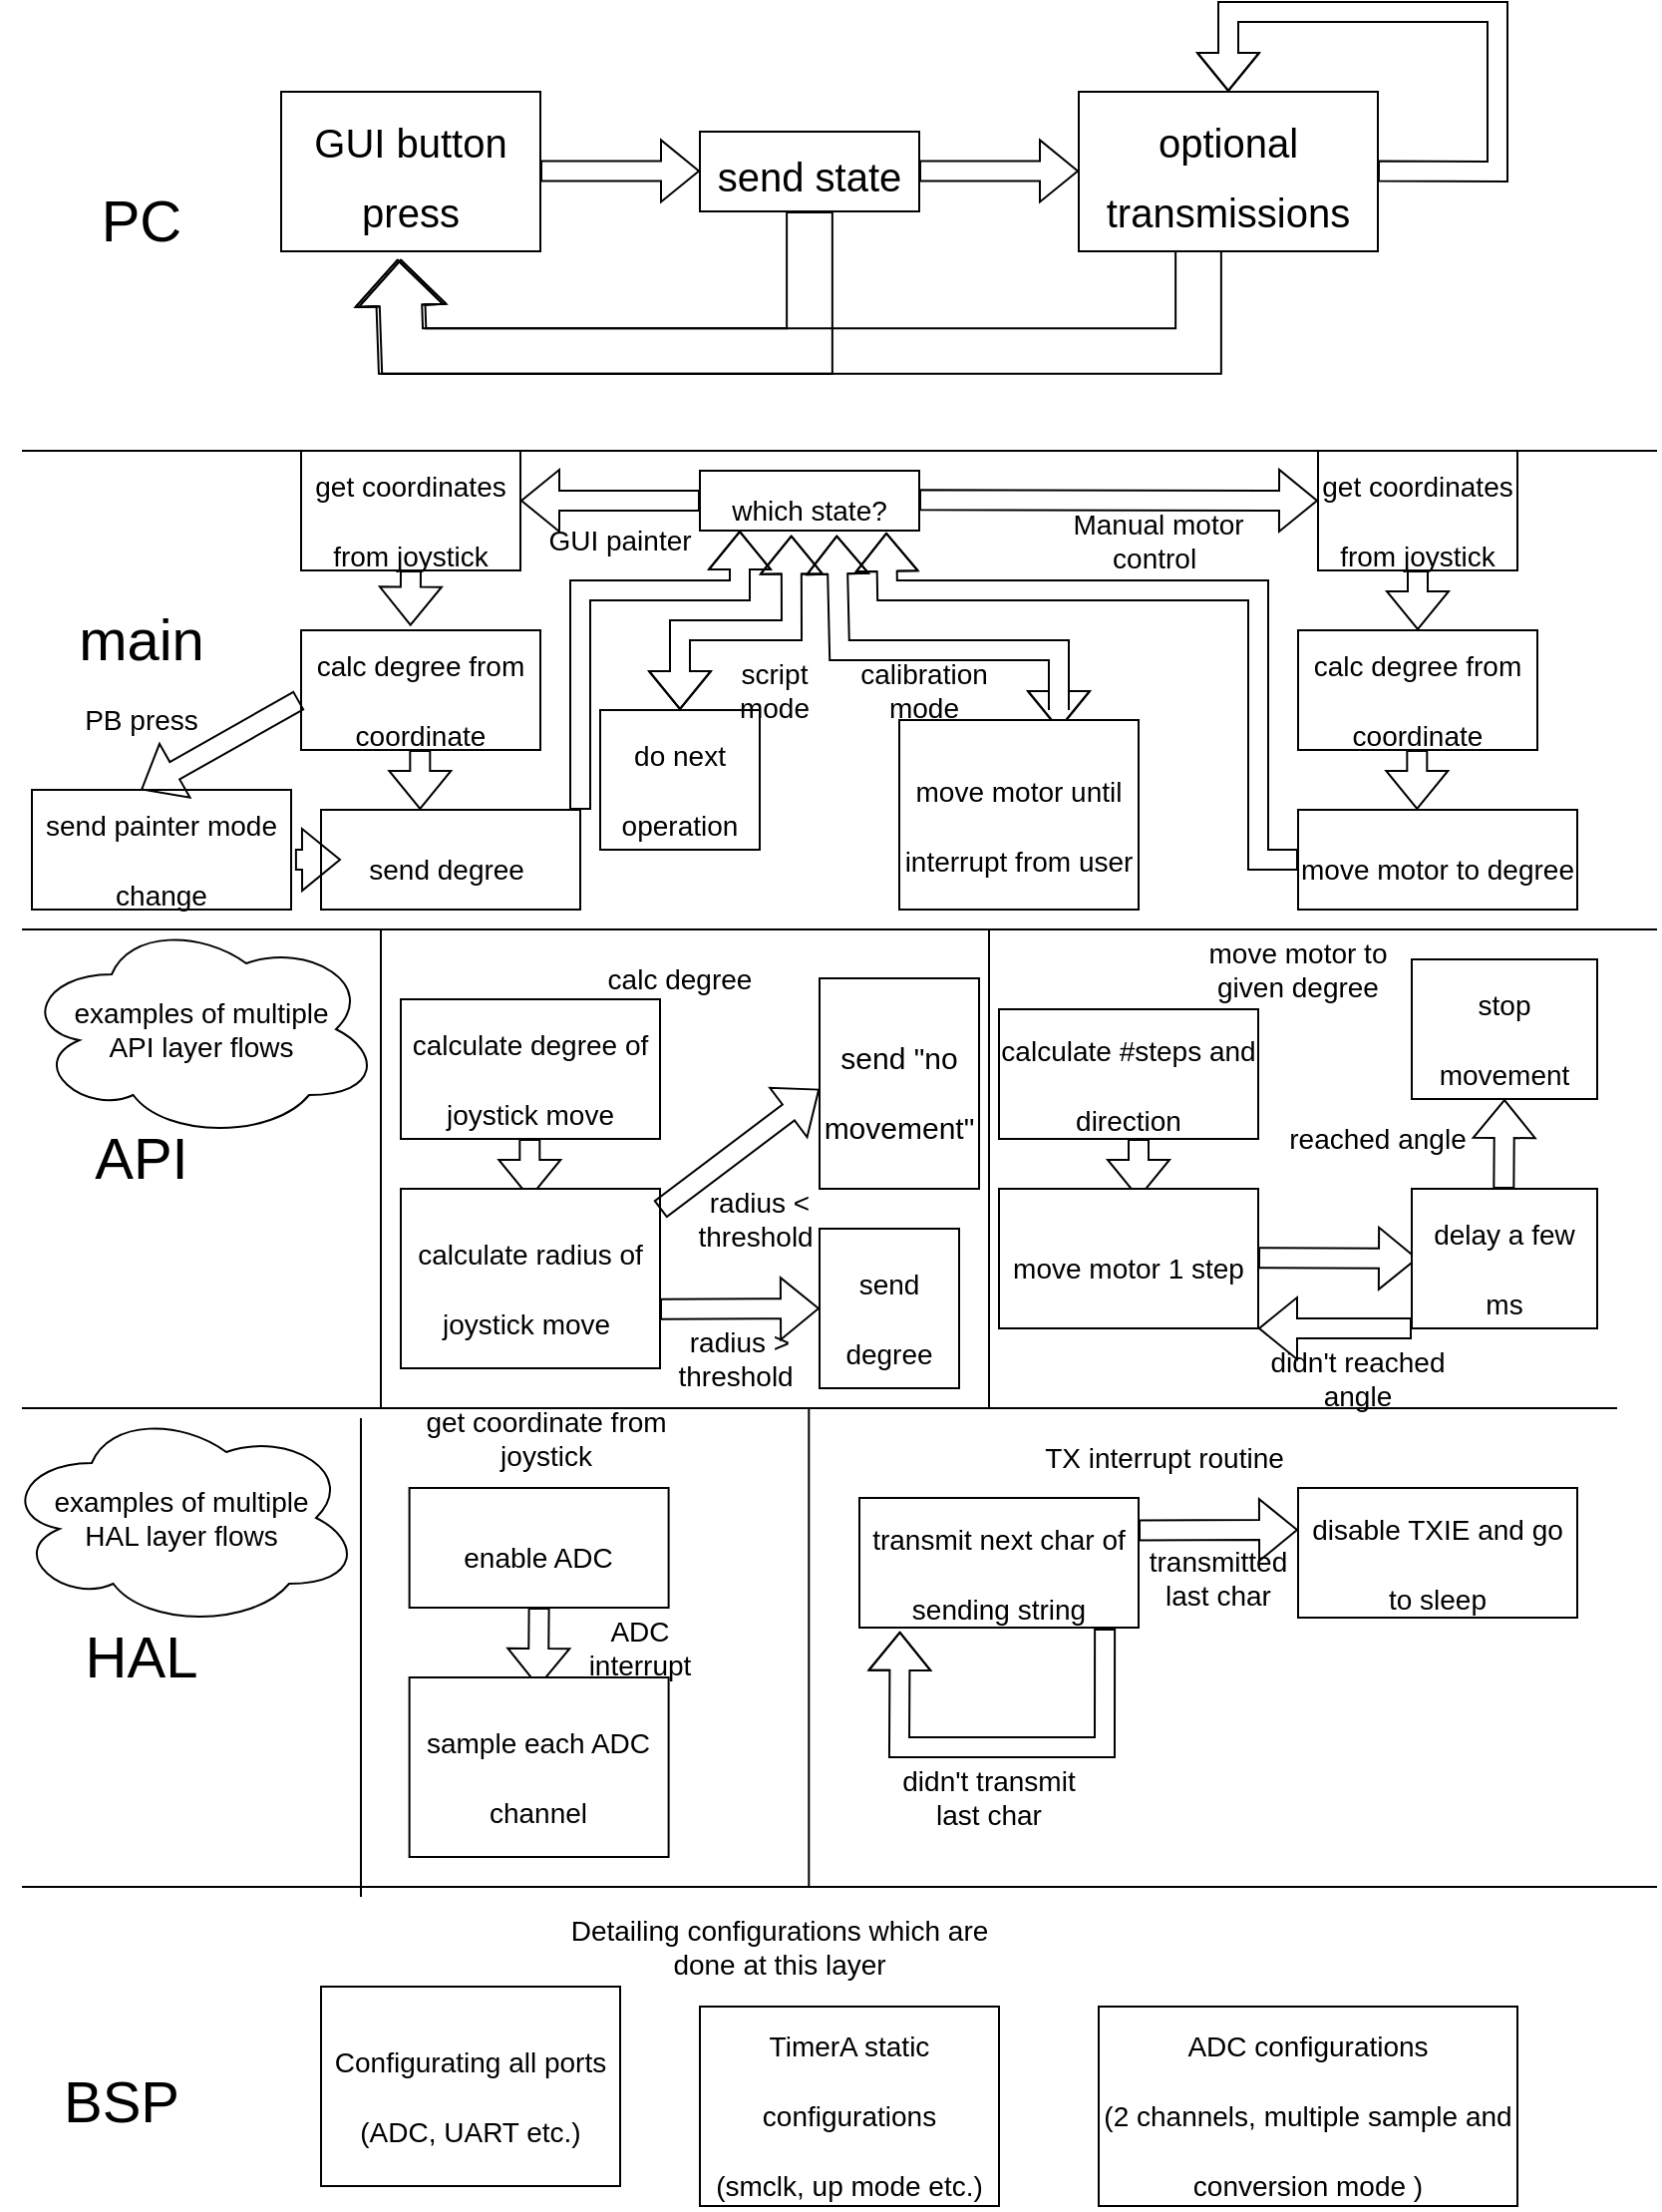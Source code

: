 <mxfile version="20.2.1" type="device"><diagram id="LksszN4ZPyr-ZVkMhCll" name="Page-1"><mxGraphModel dx="2012" dy="635" grid="1" gridSize="10" guides="1" tooltips="1" connect="1" arrows="1" fold="1" page="1" pageScale="1" pageWidth="827" pageHeight="1169" math="0" shadow="0"><root><mxCell id="0"/><mxCell id="1" parent="0"/><mxCell id="nvkWhYdJFF8Puck1VQKo-1" value="" style="endArrow=none;html=1;rounded=0;" edge="1" parent="1"><mxGeometry width="50" height="50" relative="1" as="geometry"><mxPoint y="240" as="sourcePoint"/><mxPoint x="820" y="240" as="targetPoint"/></mxGeometry></mxCell><mxCell id="nvkWhYdJFF8Puck1VQKo-2" value="" style="endArrow=none;html=1;rounded=0;" edge="1" parent="1"><mxGeometry width="50" height="50" relative="1" as="geometry"><mxPoint y="480" as="sourcePoint"/><mxPoint x="820" y="480" as="targetPoint"/></mxGeometry></mxCell><mxCell id="nvkWhYdJFF8Puck1VQKo-3" value="" style="endArrow=none;html=1;rounded=0;" edge="1" parent="1"><mxGeometry width="50" height="50" relative="1" as="geometry"><mxPoint y="720" as="sourcePoint"/><mxPoint x="800" y="720" as="targetPoint"/></mxGeometry></mxCell><mxCell id="nvkWhYdJFF8Puck1VQKo-6" value="" style="endArrow=none;html=1;rounded=0;" edge="1" parent="1"><mxGeometry width="50" height="50" relative="1" as="geometry"><mxPoint y="960" as="sourcePoint"/><mxPoint x="820" y="960" as="targetPoint"/></mxGeometry></mxCell><mxCell id="nvkWhYdJFF8Puck1VQKo-7" value="&lt;font style=&quot;font-size: 29px;&quot;&gt;PC&lt;/font&gt;" style="text;html=1;strokeColor=none;fillColor=none;align=center;verticalAlign=middle;whiteSpace=wrap;rounded=0;" vertex="1" parent="1"><mxGeometry y="80" width="120" height="90" as="geometry"/></mxCell><mxCell id="nvkWhYdJFF8Puck1VQKo-8" value="&lt;font style=&quot;font-size: 29px;&quot;&gt;main&lt;/font&gt;" style="text;html=1;strokeColor=none;fillColor=none;align=center;verticalAlign=middle;whiteSpace=wrap;rounded=0;" vertex="1" parent="1"><mxGeometry y="290" width="120" height="90" as="geometry"/></mxCell><mxCell id="nvkWhYdJFF8Puck1VQKo-9" value="&lt;font style=&quot;font-size: 29px;&quot;&gt;API&lt;/font&gt;" style="text;html=1;strokeColor=none;fillColor=none;align=center;verticalAlign=middle;whiteSpace=wrap;rounded=0;" vertex="1" parent="1"><mxGeometry y="550" width="120" height="90" as="geometry"/></mxCell><mxCell id="nvkWhYdJFF8Puck1VQKo-10" value="&lt;font style=&quot;font-size: 29px;&quot;&gt;HAL&lt;/font&gt;" style="text;html=1;strokeColor=none;fillColor=none;align=center;verticalAlign=middle;whiteSpace=wrap;rounded=0;" vertex="1" parent="1"><mxGeometry y="800" width="120" height="90" as="geometry"/></mxCell><mxCell id="nvkWhYdJFF8Puck1VQKo-11" value="&lt;font style=&quot;font-size: 29px;&quot;&gt;BSP&lt;/font&gt;" style="text;html=1;strokeColor=none;fillColor=none;align=center;verticalAlign=middle;whiteSpace=wrap;rounded=0;" vertex="1" parent="1"><mxGeometry y="1030" width="100" height="75" as="geometry"/></mxCell><mxCell id="nvkWhYdJFF8Puck1VQKo-18" value="&lt;font style=&quot;font-size: 20px;&quot;&gt;GUI button press&lt;/font&gt;" style="rounded=0;whiteSpace=wrap;html=1;fontSize=29;" vertex="1" parent="1"><mxGeometry x="130" y="60" width="130" height="80" as="geometry"/></mxCell><mxCell id="nvkWhYdJFF8Puck1VQKo-19" value="" style="shape=flexArrow;endArrow=classic;html=1;rounded=0;fontSize=20;" edge="1" parent="1"><mxGeometry width="50" height="50" relative="1" as="geometry"><mxPoint x="260" y="99.71" as="sourcePoint"/><mxPoint x="340" y="99.71" as="targetPoint"/></mxGeometry></mxCell><mxCell id="nvkWhYdJFF8Puck1VQKo-21" value="&lt;font style=&quot;font-size: 20px;&quot;&gt;send state&lt;/font&gt;" style="rounded=0;whiteSpace=wrap;html=1;fontSize=29;" vertex="1" parent="1"><mxGeometry x="340" y="80" width="110" height="40" as="geometry"/></mxCell><mxCell id="nvkWhYdJFF8Puck1VQKo-23" value="" style="shape=flexArrow;endArrow=classic;html=1;rounded=0;fontSize=20;width=22.857;endSize=7.286;exitX=0.5;exitY=1;exitDx=0;exitDy=0;entryX=0.449;entryY=1.048;entryDx=0;entryDy=0;entryPerimeter=0;" edge="1" parent="1" source="nvkWhYdJFF8Puck1VQKo-21" target="nvkWhYdJFF8Puck1VQKo-18"><mxGeometry width="50" height="50" relative="1" as="geometry"><mxPoint x="320" y="210" as="sourcePoint"/><mxPoint x="180" y="190" as="targetPoint"/><Array as="points"><mxPoint x="395" y="190"/><mxPoint x="190" y="190"/></Array></mxGeometry></mxCell><mxCell id="nvkWhYdJFF8Puck1VQKo-26" value="" style="shape=flexArrow;endArrow=classic;html=1;rounded=0;fontSize=20;width=22.857;endSize=7.286;entryX=0.449;entryY=1.048;entryDx=0;entryDy=0;entryPerimeter=0;" edge="1" parent="1"><mxGeometry width="50" height="50" relative="1" as="geometry"><mxPoint x="590" y="139" as="sourcePoint"/><mxPoint x="190" y="143.84" as="targetPoint"/><Array as="points"><mxPoint x="590" y="190"/><mxPoint x="396.63" y="190"/><mxPoint x="191.63" y="190"/></Array></mxGeometry></mxCell><mxCell id="nvkWhYdJFF8Puck1VQKo-27" value="" style="shape=flexArrow;endArrow=classic;html=1;rounded=0;fontSize=20;" edge="1" parent="1"><mxGeometry width="50" height="50" relative="1" as="geometry"><mxPoint x="450" y="99.71" as="sourcePoint"/><mxPoint x="530" y="99.71" as="targetPoint"/></mxGeometry></mxCell><mxCell id="nvkWhYdJFF8Puck1VQKo-28" value="&lt;font style=&quot;font-size: 20px;&quot;&gt;optional transmissions&lt;/font&gt;" style="rounded=0;whiteSpace=wrap;html=1;fontSize=29;" vertex="1" parent="1"><mxGeometry x="530" y="60" width="150" height="80" as="geometry"/></mxCell><mxCell id="nvkWhYdJFF8Puck1VQKo-32" value="" style="shape=flexArrow;endArrow=classic;html=1;rounded=0;fontSize=20;" edge="1" parent="1"><mxGeometry width="50" height="50" relative="1" as="geometry"><mxPoint x="680" y="99.71" as="sourcePoint"/><mxPoint x="605" y="60" as="targetPoint"/><Array as="points"><mxPoint x="740" y="100"/><mxPoint x="740" y="20"/><mxPoint x="605" y="20"/></Array></mxGeometry></mxCell><mxCell id="nvkWhYdJFF8Puck1VQKo-33" value="&lt;font style=&quot;font-size: 14px;&quot;&gt;which state?&lt;/font&gt;" style="rounded=0;whiteSpace=wrap;html=1;fontSize=29;" vertex="1" parent="1"><mxGeometry x="340" y="250" width="110" height="30" as="geometry"/></mxCell><mxCell id="nvkWhYdJFF8Puck1VQKo-34" value="" style="shape=flexArrow;endArrow=classic;html=1;rounded=0;fontSize=20;" edge="1" parent="1"><mxGeometry width="50" height="50" relative="1" as="geometry"><mxPoint x="450" y="264.66" as="sourcePoint"/><mxPoint x="650" y="265" as="targetPoint"/></mxGeometry></mxCell><mxCell id="nvkWhYdJFF8Puck1VQKo-35" value="Manual motor control&amp;nbsp;" style="text;html=1;strokeColor=none;fillColor=none;align=center;verticalAlign=middle;whiteSpace=wrap;rounded=0;fontSize=14;" vertex="1" parent="1"><mxGeometry x="520" y="270" width="100" height="30" as="geometry"/></mxCell><mxCell id="nvkWhYdJFF8Puck1VQKo-37" value="&lt;font style=&quot;font-size: 14px;&quot;&gt;get coordinates from joystick&lt;/font&gt;" style="rounded=0;whiteSpace=wrap;html=1;fontSize=29;" vertex="1" parent="1"><mxGeometry x="650" y="240" width="100" height="60" as="geometry"/></mxCell><mxCell id="nvkWhYdJFF8Puck1VQKo-39" value="" style="shape=flexArrow;endArrow=classic;html=1;rounded=0;fontSize=20;exitX=0.5;exitY=1;exitDx=0;exitDy=0;" edge="1" parent="1" source="nvkWhYdJFF8Puck1VQKo-37"><mxGeometry width="50" height="50" relative="1" as="geometry"><mxPoint x="580" y="364.66" as="sourcePoint"/><mxPoint x="700" y="330" as="targetPoint"/></mxGeometry></mxCell><mxCell id="nvkWhYdJFF8Puck1VQKo-40" value="&lt;font style=&quot;font-size: 14px;&quot;&gt;calc degree from coordinate&lt;/font&gt;" style="rounded=0;whiteSpace=wrap;html=1;fontSize=29;" vertex="1" parent="1"><mxGeometry x="640" y="330" width="120" height="60" as="geometry"/></mxCell><mxCell id="nvkWhYdJFF8Puck1VQKo-41" value="&lt;font style=&quot;font-size: 14px;&quot;&gt;move motor to degree&lt;/font&gt;" style="rounded=0;whiteSpace=wrap;html=1;fontSize=29;" vertex="1" parent="1"><mxGeometry x="640" y="420" width="140" height="50" as="geometry"/></mxCell><mxCell id="nvkWhYdJFF8Puck1VQKo-43" value="" style="shape=flexArrow;endArrow=classic;html=1;rounded=0;fontSize=20;exitX=0.5;exitY=1;exitDx=0;exitDy=0;" edge="1" parent="1"><mxGeometry width="50" height="50" relative="1" as="geometry"><mxPoint x="699.66" y="390.0" as="sourcePoint"/><mxPoint x="699.66" y="420.0" as="targetPoint"/></mxGeometry></mxCell><mxCell id="nvkWhYdJFF8Puck1VQKo-46" value="" style="shape=flexArrow;endArrow=classic;html=1;rounded=0;fontSize=20;exitX=0;exitY=0.5;exitDx=0;exitDy=0;" edge="1" parent="1" source="nvkWhYdJFF8Puck1VQKo-33"><mxGeometry width="50" height="50" relative="1" as="geometry"><mxPoint x="180" y="299.31" as="sourcePoint"/><mxPoint x="250" y="265" as="targetPoint"/></mxGeometry></mxCell><mxCell id="nvkWhYdJFF8Puck1VQKo-47" value="GUI painter" style="text;html=1;strokeColor=none;fillColor=none;align=center;verticalAlign=middle;whiteSpace=wrap;rounded=0;fontSize=14;" vertex="1" parent="1"><mxGeometry x="250" y="270" width="100" height="30" as="geometry"/></mxCell><mxCell id="nvkWhYdJFF8Puck1VQKo-49" value="&lt;font style=&quot;font-size: 14px;&quot;&gt;get coordinates from joystick&lt;/font&gt;" style="rounded=0;whiteSpace=wrap;html=1;fontSize=29;" vertex="1" parent="1"><mxGeometry x="140" y="240" width="110" height="60" as="geometry"/></mxCell><mxCell id="nvkWhYdJFF8Puck1VQKo-50" value="" style="shape=flexArrow;endArrow=classic;html=1;rounded=0;fontSize=20;exitX=0.5;exitY=1;exitDx=0;exitDy=0;entryX=0.457;entryY=-0.037;entryDx=0;entryDy=0;entryPerimeter=0;" edge="1" parent="1" source="nvkWhYdJFF8Puck1VQKo-49" target="nvkWhYdJFF8Puck1VQKo-51"><mxGeometry width="50" height="50" relative="1" as="geometry"><mxPoint x="80" y="364.66" as="sourcePoint"/><mxPoint x="200" y="330.0" as="targetPoint"/></mxGeometry></mxCell><mxCell id="nvkWhYdJFF8Puck1VQKo-51" value="&lt;font style=&quot;font-size: 14px;&quot;&gt;calc degree from coordinate&lt;/font&gt;" style="rounded=0;whiteSpace=wrap;html=1;fontSize=29;" vertex="1" parent="1"><mxGeometry x="140" y="330" width="120" height="60" as="geometry"/></mxCell><mxCell id="nvkWhYdJFF8Puck1VQKo-52" value="&lt;font style=&quot;font-size: 14px;&quot;&gt;send degree&amp;nbsp;&lt;/font&gt;" style="rounded=0;whiteSpace=wrap;html=1;fontSize=29;" vertex="1" parent="1"><mxGeometry x="150" y="420" width="130" height="50" as="geometry"/></mxCell><mxCell id="nvkWhYdJFF8Puck1VQKo-53" value="" style="shape=flexArrow;endArrow=classic;html=1;rounded=0;fontSize=20;exitX=0.5;exitY=1;exitDx=0;exitDy=0;" edge="1" parent="1"><mxGeometry width="50" height="50" relative="1" as="geometry"><mxPoint x="199.66" y="390.0" as="sourcePoint"/><mxPoint x="199.66" y="420.0" as="targetPoint"/></mxGeometry></mxCell><mxCell id="nvkWhYdJFF8Puck1VQKo-54" value="&lt;font style=&quot;font-size: 14px;&quot;&gt;send painter mode change&lt;/font&gt;" style="rounded=0;whiteSpace=wrap;html=1;fontSize=29;" vertex="1" parent="1"><mxGeometry x="5" y="410" width="130" height="60" as="geometry"/></mxCell><mxCell id="nvkWhYdJFF8Puck1VQKo-56" value="" style="shape=flexArrow;endArrow=classic;html=1;rounded=0;fontSize=20;exitX=-0.008;exitY=0.584;exitDx=0;exitDy=0;entryX=0.457;entryY=-0.037;entryDx=0;entryDy=0;entryPerimeter=0;exitPerimeter=0;" edge="1" parent="1" source="nvkWhYdJFF8Puck1VQKo-51"><mxGeometry width="50" height="50" relative="1" as="geometry"><mxPoint x="59.82" y="382.22" as="sourcePoint"/><mxPoint x="59.66" y="410" as="targetPoint"/></mxGeometry></mxCell><mxCell id="nvkWhYdJFF8Puck1VQKo-57" value="PB press" style="text;html=1;strokeColor=none;fillColor=none;align=center;verticalAlign=middle;whiteSpace=wrap;rounded=0;fontSize=14;" vertex="1" parent="1"><mxGeometry x="10" y="360" width="100" height="30" as="geometry"/></mxCell><mxCell id="nvkWhYdJFF8Puck1VQKo-58" value="" style="shape=flexArrow;endArrow=classic;html=1;rounded=0;fontSize=20;exitX=1.015;exitY=0.584;exitDx=0;exitDy=0;exitPerimeter=0;" edge="1" parent="1" source="nvkWhYdJFF8Puck1VQKo-54"><mxGeometry width="50" height="50" relative="1" as="geometry"><mxPoint x="209.66" y="400.0" as="sourcePoint"/><mxPoint x="160" y="445" as="targetPoint"/></mxGeometry></mxCell><mxCell id="nvkWhYdJFF8Puck1VQKo-59" value="" style="shape=flexArrow;endArrow=classic;html=1;rounded=0;fontSize=20;exitX=1;exitY=0;exitDx=0;exitDy=0;" edge="1" parent="1" source="nvkWhYdJFF8Puck1VQKo-52"><mxGeometry width="50" height="50" relative="1" as="geometry"><mxPoint x="370" y="400" as="sourcePoint"/><mxPoint x="360" y="280" as="targetPoint"/><Array as="points"><mxPoint x="280" y="310"/><mxPoint x="360" y="310"/></Array></mxGeometry></mxCell><mxCell id="nvkWhYdJFF8Puck1VQKo-60" value="" style="shape=flexArrow;endArrow=classic;html=1;rounded=0;fontSize=20;exitX=0;exitY=0.5;exitDx=0;exitDy=0;entryX=0.85;entryY=1.03;entryDx=0;entryDy=0;entryPerimeter=0;" edge="1" parent="1" source="nvkWhYdJFF8Puck1VQKo-41" target="nvkWhYdJFF8Puck1VQKo-33"><mxGeometry width="50" height="50" relative="1" as="geometry"><mxPoint x="414" y="374.66" as="sourcePoint"/><mxPoint x="450" y="320" as="targetPoint"/><Array as="points"><mxPoint x="620" y="445"/><mxPoint x="620" y="310"/><mxPoint x="434" y="310"/></Array></mxGeometry></mxCell><mxCell id="nvkWhYdJFF8Puck1VQKo-62" value="&lt;font style=&quot;font-size: 14px;&quot;&gt;do next operation&lt;/font&gt;" style="rounded=0;whiteSpace=wrap;html=1;fontSize=29;" vertex="1" parent="1"><mxGeometry x="290" y="370" width="80" height="70" as="geometry"/></mxCell><mxCell id="nvkWhYdJFF8Puck1VQKo-63" value="script mode" style="text;html=1;strokeColor=none;fillColor=none;align=center;verticalAlign=middle;whiteSpace=wrap;rounded=0;fontSize=14;" vertex="1" parent="1"><mxGeometry x="345" y="345" width="65" height="30" as="geometry"/></mxCell><mxCell id="nvkWhYdJFF8Puck1VQKo-67" value="" style="shape=flexArrow;endArrow=classic;startArrow=classic;html=1;rounded=0;fontSize=14;exitX=0.5;exitY=0;exitDx=0;exitDy=0;entryX=0.417;entryY=1.076;entryDx=0;entryDy=0;entryPerimeter=0;" edge="1" parent="1" source="nvkWhYdJFF8Puck1VQKo-62" target="nvkWhYdJFF8Puck1VQKo-33"><mxGeometry width="100" height="100" relative="1" as="geometry"><mxPoint x="420" y="500" as="sourcePoint"/><mxPoint x="520" y="400" as="targetPoint"/><Array as="points"><mxPoint x="330" y="330"/><mxPoint x="386" y="330"/></Array></mxGeometry></mxCell><mxCell id="nvkWhYdJFF8Puck1VQKo-69" value="" style="shape=flexArrow;endArrow=classic;startArrow=classic;html=1;rounded=0;fontSize=14;entryX=0.624;entryY=1.076;entryDx=0;entryDy=0;entryPerimeter=0;" edge="1" parent="1" target="nvkWhYdJFF8Puck1VQKo-33"><mxGeometry width="100" height="100" relative="1" as="geometry"><mxPoint x="520" y="380" as="sourcePoint"/><mxPoint x="519.87" y="322.28" as="targetPoint"/><Array as="points"><mxPoint x="520" y="370"/><mxPoint x="520" y="340"/><mxPoint x="410" y="340"/></Array></mxGeometry></mxCell><mxCell id="nvkWhYdJFF8Puck1VQKo-70" value="calibration mode" style="text;html=1;strokeColor=none;fillColor=none;align=center;verticalAlign=middle;whiteSpace=wrap;rounded=0;fontSize=14;" vertex="1" parent="1"><mxGeometry x="420" y="345" width="65" height="30" as="geometry"/></mxCell><mxCell id="nvkWhYdJFF8Puck1VQKo-71" value="&lt;font style=&quot;font-size: 14px;&quot;&gt;move motor until interrupt from user&lt;/font&gt;" style="rounded=0;whiteSpace=wrap;html=1;fontSize=29;" vertex="1" parent="1"><mxGeometry x="440" y="375" width="120" height="95" as="geometry"/></mxCell><mxCell id="nvkWhYdJFF8Puck1VQKo-73" value="examples of multiple &lt;br&gt;API layer flows" style="ellipse;shape=cloud;whiteSpace=wrap;html=1;fontSize=14;" vertex="1" parent="1"><mxGeometry y="475" width="180" height="110" as="geometry"/></mxCell><mxCell id="nvkWhYdJFF8Puck1VQKo-74" value="" style="endArrow=none;html=1;rounded=0;fontSize=14;" edge="1" parent="1"><mxGeometry width="50" height="50" relative="1" as="geometry"><mxPoint x="180" y="720" as="sourcePoint"/><mxPoint x="180" y="480" as="targetPoint"/></mxGeometry></mxCell><mxCell id="nvkWhYdJFF8Puck1VQKo-75" value="calc degree" style="text;html=1;strokeColor=none;fillColor=none;align=center;verticalAlign=middle;whiteSpace=wrap;rounded=0;fontSize=14;" vertex="1" parent="1"><mxGeometry x="290" y="490" width="80" height="30" as="geometry"/></mxCell><mxCell id="nvkWhYdJFF8Puck1VQKo-76" value="&lt;font style=&quot;font-size: 14px;&quot;&gt;calculate degree of joystick move&lt;/font&gt;" style="rounded=0;whiteSpace=wrap;html=1;fontSize=29;" vertex="1" parent="1"><mxGeometry x="190" y="515" width="130" height="70" as="geometry"/></mxCell><mxCell id="nvkWhYdJFF8Puck1VQKo-77" value="" style="shape=flexArrow;endArrow=classic;html=1;rounded=0;fontSize=20;exitX=0.5;exitY=1;exitDx=0;exitDy=0;" edge="1" parent="1"><mxGeometry width="50" height="50" relative="1" as="geometry"><mxPoint x="254.66" y="585.0" as="sourcePoint"/><mxPoint x="254.66" y="615.0" as="targetPoint"/></mxGeometry></mxCell><mxCell id="nvkWhYdJFF8Puck1VQKo-78" value="&lt;span style=&quot;font-size: 14px;&quot;&gt;calculate radius of joystick move&amp;nbsp;&lt;/span&gt;" style="rounded=0;whiteSpace=wrap;html=1;fontSize=29;" vertex="1" parent="1"><mxGeometry x="190" y="610" width="130" height="90" as="geometry"/></mxCell><mxCell id="nvkWhYdJFF8Puck1VQKo-79" value="" style="shape=flexArrow;endArrow=classic;html=1;rounded=0;fontSize=20;exitX=1.015;exitY=0.584;exitDx=0;exitDy=0;exitPerimeter=0;" edge="1" parent="1"><mxGeometry width="50" height="50" relative="1" as="geometry"><mxPoint x="320.0" y="670.35" as="sourcePoint"/><mxPoint x="400" y="670" as="targetPoint"/></mxGeometry></mxCell><mxCell id="nvkWhYdJFF8Puck1VQKo-80" value="radius &amp;gt; threshold&amp;nbsp;" style="text;html=1;strokeColor=none;fillColor=none;align=center;verticalAlign=middle;whiteSpace=wrap;rounded=0;fontSize=14;" vertex="1" parent="1"><mxGeometry x="320" y="680" width="80" height="30" as="geometry"/></mxCell><mxCell id="nvkWhYdJFF8Puck1VQKo-81" value="&lt;span style=&quot;font-size: 14px;&quot;&gt;send degree&lt;/span&gt;" style="rounded=0;whiteSpace=wrap;html=1;fontSize=29;" vertex="1" parent="1"><mxGeometry x="400" y="630" width="70" height="80" as="geometry"/></mxCell><mxCell id="nvkWhYdJFF8Puck1VQKo-83" value="" style="shape=flexArrow;endArrow=classic;html=1;rounded=0;fontSize=20;exitX=1.015;exitY=0.584;exitDx=0;exitDy=0;exitPerimeter=0;" edge="1" parent="1"><mxGeometry width="50" height="50" relative="1" as="geometry"><mxPoint x="320" y="620.35" as="sourcePoint"/><mxPoint x="400" y="560" as="targetPoint"/></mxGeometry></mxCell><mxCell id="nvkWhYdJFF8Puck1VQKo-84" value="radius &amp;lt; threshold&amp;nbsp;" style="text;html=1;strokeColor=none;fillColor=none;align=center;verticalAlign=middle;whiteSpace=wrap;rounded=0;fontSize=14;" vertex="1" parent="1"><mxGeometry x="330" y="610" width="80" height="30" as="geometry"/></mxCell><mxCell id="nvkWhYdJFF8Puck1VQKo-85" value="&lt;font style=&quot;font-size: 15px;&quot;&gt;send &quot;no movement&quot;&lt;/font&gt;" style="rounded=0;whiteSpace=wrap;html=1;fontSize=29;" vertex="1" parent="1"><mxGeometry x="400" y="504.5" width="80" height="105.5" as="geometry"/></mxCell><mxCell id="nvkWhYdJFF8Puck1VQKo-86" value="" style="endArrow=none;html=1;rounded=0;fontSize=14;" edge="1" parent="1"><mxGeometry width="50" height="50" relative="1" as="geometry"><mxPoint x="485" y="720" as="sourcePoint"/><mxPoint x="485" y="480.0" as="targetPoint"/></mxGeometry></mxCell><mxCell id="nvkWhYdJFF8Puck1VQKo-87" value="move motor to given degree" style="text;html=1;strokeColor=none;fillColor=none;align=center;verticalAlign=middle;whiteSpace=wrap;rounded=0;fontSize=14;" vertex="1" parent="1"><mxGeometry x="580" y="485" width="120" height="30" as="geometry"/></mxCell><mxCell id="nvkWhYdJFF8Puck1VQKo-88" value="&lt;font style=&quot;font-size: 14px;&quot;&gt;calculate #steps and direction&lt;/font&gt;" style="rounded=0;whiteSpace=wrap;html=1;fontSize=29;" vertex="1" parent="1"><mxGeometry x="490" y="520" width="130" height="65" as="geometry"/></mxCell><mxCell id="nvkWhYdJFF8Puck1VQKo-89" value="" style="shape=flexArrow;endArrow=classic;html=1;rounded=0;fontSize=20;exitX=0.5;exitY=1;exitDx=0;exitDy=0;" edge="1" parent="1"><mxGeometry width="50" height="50" relative="1" as="geometry"><mxPoint x="560" y="585" as="sourcePoint"/><mxPoint x="560" y="615" as="targetPoint"/></mxGeometry></mxCell><mxCell id="nvkWhYdJFF8Puck1VQKo-90" value="&lt;font style=&quot;font-size: 14px;&quot;&gt;move motor 1 step&lt;/font&gt;" style="rounded=0;whiteSpace=wrap;html=1;fontSize=29;" vertex="1" parent="1"><mxGeometry x="490" y="610" width="130" height="70" as="geometry"/></mxCell><mxCell id="nvkWhYdJFF8Puck1VQKo-91" value="" style="shape=flexArrow;endArrow=classic;html=1;rounded=0;fontSize=20;exitX=0.5;exitY=1;exitDx=0;exitDy=0;" edge="1" parent="1"><mxGeometry width="50" height="50" relative="1" as="geometry"><mxPoint x="620" y="644.66" as="sourcePoint"/><mxPoint x="700" y="645" as="targetPoint"/></mxGeometry></mxCell><mxCell id="nvkWhYdJFF8Puck1VQKo-92" value="&lt;font style=&quot;font-size: 14px;&quot;&gt;delay a few ms&lt;/font&gt;" style="rounded=0;whiteSpace=wrap;html=1;fontSize=29;" vertex="1" parent="1"><mxGeometry x="697" y="610" width="93" height="70" as="geometry"/></mxCell><mxCell id="nvkWhYdJFF8Puck1VQKo-93" value="" style="shape=flexArrow;endArrow=classic;html=1;rounded=0;fontSize=20;exitX=0.5;exitY=1;exitDx=0;exitDy=0;entryX=0.5;entryY=1;entryDx=0;entryDy=0;" edge="1" parent="1" target="nvkWhYdJFF8Puck1VQKo-94"><mxGeometry width="50" height="50" relative="1" as="geometry"><mxPoint x="743.16" y="610.0" as="sourcePoint"/><mxPoint x="743.16" y="545.34" as="targetPoint"/></mxGeometry></mxCell><mxCell id="nvkWhYdJFF8Puck1VQKo-94" value="&lt;font style=&quot;font-size: 14px;&quot;&gt;stop movement&lt;/font&gt;" style="rounded=0;whiteSpace=wrap;html=1;fontSize=29;" vertex="1" parent="1"><mxGeometry x="697" y="495" width="93" height="70" as="geometry"/></mxCell><mxCell id="nvkWhYdJFF8Puck1VQKo-95" value="" style="shape=flexArrow;endArrow=classic;html=1;rounded=0;fontSize=20;exitX=0;exitY=1;exitDx=0;exitDy=0;entryX=1;entryY=1;entryDx=0;entryDy=0;" edge="1" parent="1" source="nvkWhYdJFF8Puck1VQKo-92" target="nvkWhYdJFF8Puck1VQKo-90"><mxGeometry width="50" height="50" relative="1" as="geometry"><mxPoint x="680" y="680.0" as="sourcePoint"/><mxPoint x="760" y="680.34" as="targetPoint"/></mxGeometry></mxCell><mxCell id="nvkWhYdJFF8Puck1VQKo-96" value="didn't reached angle" style="text;html=1;strokeColor=none;fillColor=none;align=center;verticalAlign=middle;whiteSpace=wrap;rounded=0;fontSize=14;" vertex="1" parent="1"><mxGeometry x="610" y="690" width="120" height="30" as="geometry"/></mxCell><mxCell id="nvkWhYdJFF8Puck1VQKo-97" value="reached angle" style="text;html=1;strokeColor=none;fillColor=none;align=center;verticalAlign=middle;whiteSpace=wrap;rounded=0;fontSize=14;" vertex="1" parent="1"><mxGeometry x="620" y="569.5" width="120" height="30" as="geometry"/></mxCell><mxCell id="nvkWhYdJFF8Puck1VQKo-98" value="examples of multiple &lt;br&gt;HAL layer flows" style="ellipse;shape=cloud;whiteSpace=wrap;html=1;fontSize=14;" vertex="1" parent="1"><mxGeometry x="-10" y="720" width="180" height="110" as="geometry"/></mxCell><mxCell id="nvkWhYdJFF8Puck1VQKo-99" value="" style="endArrow=none;html=1;rounded=0;fontSize=14;" edge="1" parent="1"><mxGeometry width="50" height="50" relative="1" as="geometry"><mxPoint x="170" y="965" as="sourcePoint"/><mxPoint x="170" y="725.0" as="targetPoint"/></mxGeometry></mxCell><mxCell id="nvkWhYdJFF8Puck1VQKo-107" value="get coordinate from joystick" style="text;html=1;strokeColor=none;fillColor=none;align=center;verticalAlign=middle;whiteSpace=wrap;rounded=0;fontSize=14;" vertex="1" parent="1"><mxGeometry x="195.69" y="720" width="134.31" height="30" as="geometry"/></mxCell><mxCell id="nvkWhYdJFF8Puck1VQKo-108" value="&lt;span style=&quot;font-size: 14px;&quot;&gt;enable ADC&lt;/span&gt;" style="rounded=0;whiteSpace=wrap;html=1;fontSize=29;" vertex="1" parent="1"><mxGeometry x="194.31" y="760" width="130" height="60" as="geometry"/></mxCell><mxCell id="nvkWhYdJFF8Puck1VQKo-109" value="" style="shape=flexArrow;endArrow=classic;html=1;rounded=0;fontSize=20;exitX=0.5;exitY=1;exitDx=0;exitDy=0;" edge="1" parent="1" source="nvkWhYdJFF8Puck1VQKo-108"><mxGeometry width="50" height="50" relative="1" as="geometry"><mxPoint x="258.97" y="830" as="sourcePoint"/><mxPoint x="258.97" y="860" as="targetPoint"/></mxGeometry></mxCell><mxCell id="nvkWhYdJFF8Puck1VQKo-110" value="&lt;span style=&quot;font-size: 14px;&quot;&gt;sample each ADC channel&lt;/span&gt;" style="rounded=0;whiteSpace=wrap;html=1;fontSize=29;" vertex="1" parent="1"><mxGeometry x="194.31" y="855" width="130" height="90" as="geometry"/></mxCell><mxCell id="nvkWhYdJFF8Puck1VQKo-119" value="ADC interrupt" style="text;html=1;strokeColor=none;fillColor=none;align=center;verticalAlign=middle;whiteSpace=wrap;rounded=0;fontSize=14;" vertex="1" parent="1"><mxGeometry x="270" y="825" width="80" height="30" as="geometry"/></mxCell><mxCell id="nvkWhYdJFF8Puck1VQKo-121" value="" style="endArrow=none;html=1;rounded=0;fontSize=14;" edge="1" parent="1"><mxGeometry width="50" height="50" relative="1" as="geometry"><mxPoint x="394.66" y="960" as="sourcePoint"/><mxPoint x="394.66" y="720.0" as="targetPoint"/></mxGeometry></mxCell><mxCell id="nvkWhYdJFF8Puck1VQKo-122" value="TX interrupt routine" style="text;html=1;strokeColor=none;fillColor=none;align=center;verticalAlign=middle;whiteSpace=wrap;rounded=0;fontSize=14;" vertex="1" parent="1"><mxGeometry x="505.69" y="730" width="134.31" height="30" as="geometry"/></mxCell><mxCell id="nvkWhYdJFF8Puck1VQKo-123" value="&lt;span style=&quot;font-size: 14px;&quot;&gt;transmit next char of sending string&lt;/span&gt;" style="rounded=0;whiteSpace=wrap;html=1;fontSize=29;" vertex="1" parent="1"><mxGeometry x="420" y="765" width="140" height="65" as="geometry"/></mxCell><mxCell id="nvkWhYdJFF8Puck1VQKo-125" value="" style="shape=flexArrow;endArrow=classic;html=1;rounded=0;fontSize=20;exitX=1;exitY=0.25;exitDx=0;exitDy=0;" edge="1" parent="1" source="nvkWhYdJFF8Puck1VQKo-123"><mxGeometry width="50" height="50" relative="1" as="geometry"><mxPoint x="572.84" y="790" as="sourcePoint"/><mxPoint x="640" y="781" as="targetPoint"/></mxGeometry></mxCell><mxCell id="nvkWhYdJFF8Puck1VQKo-127" value="transmitted last char" style="text;html=1;strokeColor=none;fillColor=none;align=center;verticalAlign=middle;whiteSpace=wrap;rounded=0;fontSize=14;" vertex="1" parent="1"><mxGeometry x="560" y="790" width="80" height="30" as="geometry"/></mxCell><mxCell id="nvkWhYdJFF8Puck1VQKo-129" value="&lt;span style=&quot;font-size: 14px;&quot;&gt;disable TXIE and go to sleep&lt;/span&gt;" style="rounded=0;whiteSpace=wrap;html=1;fontSize=29;" vertex="1" parent="1"><mxGeometry x="640" y="760" width="140" height="65" as="geometry"/></mxCell><mxCell id="nvkWhYdJFF8Puck1VQKo-131" value="" style="shape=flexArrow;endArrow=classic;html=1;rounded=0;fontSize=20;exitX=0.879;exitY=1.008;exitDx=0;exitDy=0;exitPerimeter=0;entryX=0.145;entryY=1.03;entryDx=0;entryDy=0;entryPerimeter=0;" edge="1" parent="1" source="nvkWhYdJFF8Puck1VQKo-123" target="nvkWhYdJFF8Puck1VQKo-123"><mxGeometry width="50" height="50" relative="1" as="geometry"><mxPoint x="485" y="854.56" as="sourcePoint"/><mxPoint x="450" y="890" as="targetPoint"/><Array as="points"><mxPoint x="543" y="890"/><mxPoint x="440" y="890"/></Array></mxGeometry></mxCell><mxCell id="nvkWhYdJFF8Puck1VQKo-132" value="didn't transmit last char" style="text;html=1;strokeColor=none;fillColor=none;align=center;verticalAlign=middle;whiteSpace=wrap;rounded=0;fontSize=14;" vertex="1" parent="1"><mxGeometry x="430" y="900" width="110" height="30" as="geometry"/></mxCell><mxCell id="nvkWhYdJFF8Puck1VQKo-133" value="Detailing configurations which are done at this layer" style="text;html=1;strokeColor=none;fillColor=none;align=center;verticalAlign=middle;whiteSpace=wrap;rounded=0;fontSize=14;" vertex="1" parent="1"><mxGeometry x="270" y="970" width="220" height="40" as="geometry"/></mxCell><mxCell id="nvkWhYdJFF8Puck1VQKo-134" value="&lt;span style=&quot;font-size: 14px;&quot;&gt;Configurating all ports (ADC, UART etc.)&lt;/span&gt;" style="rounded=0;whiteSpace=wrap;html=1;fontSize=29;" vertex="1" parent="1"><mxGeometry x="150" y="1010" width="150" height="100" as="geometry"/></mxCell><mxCell id="nvkWhYdJFF8Puck1VQKo-136" value="&lt;span style=&quot;font-size: 14px;&quot;&gt;TimerA static configurations &lt;br&gt;(smclk, up mode etc.)&lt;/span&gt;" style="rounded=0;whiteSpace=wrap;html=1;fontSize=29;" vertex="1" parent="1"><mxGeometry x="340" y="1020" width="150" height="100" as="geometry"/></mxCell><mxCell id="nvkWhYdJFF8Puck1VQKo-137" value="&lt;span style=&quot;font-size: 14px;&quot;&gt;ADC configurations &lt;br&gt;(2 channels, multiple sample and conversion mode )&lt;/span&gt;" style="rounded=0;whiteSpace=wrap;html=1;fontSize=29;" vertex="1" parent="1"><mxGeometry x="540" y="1020" width="210" height="100" as="geometry"/></mxCell></root></mxGraphModel></diagram></mxfile>